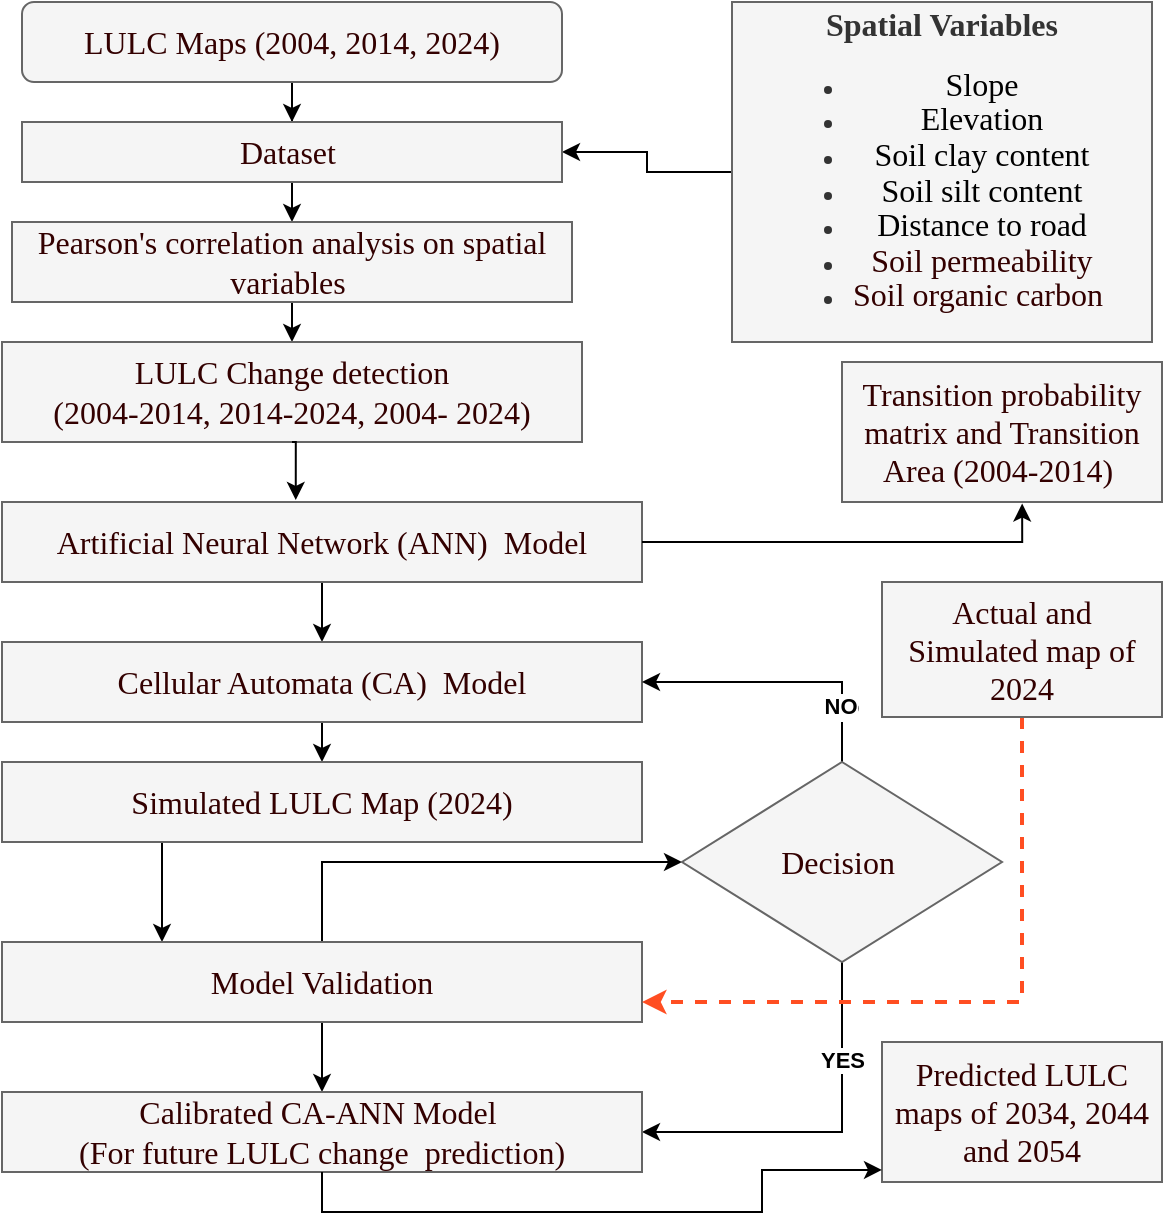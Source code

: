 <mxfile version="27.1.5">
  <diagram name="Page-1" id="OPk5kjBwi-IAKE08nCbM">
    <mxGraphModel dx="872" dy="439" grid="1" gridSize="10" guides="1" tooltips="1" connect="1" arrows="1" fold="1" page="1" pageScale="1" pageWidth="827" pageHeight="1169" math="0" shadow="0">
      <root>
        <mxCell id="0" />
        <mxCell id="1" parent="0" />
        <mxCell id="sF47fYD3JDqUzg65mBdj-51" style="edgeStyle=orthogonalEdgeStyle;rounded=0;orthogonalLoop=1;jettySize=auto;html=1;exitX=0.5;exitY=1;exitDx=0;exitDy=0;" parent="1" source="sF47fYD3JDqUzg65mBdj-2" target="sF47fYD3JDqUzg65mBdj-4" edge="1">
          <mxGeometry relative="1" as="geometry" />
        </mxCell>
        <mxCell id="sF47fYD3JDqUzg65mBdj-2" value="&lt;font face=&quot;Times New Roman&quot; style=&quot;color: rgb(51, 0, 0); font-size: 16px;&quot;&gt;LULC Maps (2004, 2014, 2024)&lt;/font&gt;" style="rounded=1;whiteSpace=wrap;html=1;fillColor=#f5f5f5;fontColor=#333333;strokeColor=#666666;" parent="1" vertex="1">
          <mxGeometry x="120" y="40" width="270" height="40" as="geometry" />
        </mxCell>
        <mxCell id="sF47fYD3JDqUzg65mBdj-21" style="edgeStyle=orthogonalEdgeStyle;rounded=0;orthogonalLoop=1;jettySize=auto;html=1;exitX=0;exitY=0.5;exitDx=0;exitDy=0;entryX=1;entryY=0.5;entryDx=0;entryDy=0;" parent="1" source="sF47fYD3JDqUzg65mBdj-3" target="sF47fYD3JDqUzg65mBdj-4" edge="1">
          <mxGeometry relative="1" as="geometry" />
        </mxCell>
        <mxCell id="sF47fYD3JDqUzg65mBdj-3" value="&lt;div style=&quot;line-height: 110%;&quot;&gt;&lt;b&gt;&lt;font style=&quot;line-height: 110%; font-size: 16px;&quot; face=&quot;Times New Roman&quot;&gt;Spatial Variables&lt;/font&gt;&lt;/b&gt;&lt;div&gt;&lt;ul&gt;&lt;li&gt;&lt;span style=&quot;background-color: transparent; color: light-dark(rgb(0, 0, 0), rgb(255, 255, 255));&quot;&gt;&lt;font size=&quot;3&quot; style=&quot;line-height: 110%;&quot; face=&quot;Times New Roman&quot;&gt;Slope&lt;/font&gt;&lt;/span&gt;&lt;/li&gt;&lt;li&gt;&lt;span style=&quot;background-color: transparent; color: light-dark(rgb(0, 0, 0), rgb(255, 255, 255));&quot;&gt;&lt;font size=&quot;3&quot; style=&quot;line-height: 110%;&quot; face=&quot;Times New Roman&quot;&gt;Elevation&lt;/font&gt;&lt;/span&gt;&lt;/li&gt;&lt;li&gt;&lt;span style=&quot;background-color: transparent; color: light-dark(rgb(0, 0, 0), rgb(255, 255, 255));&quot;&gt;&lt;font size=&quot;3&quot; style=&quot;line-height: 110%;&quot; face=&quot;Times New Roman&quot;&gt;Soil clay content&lt;/font&gt;&lt;/span&gt;&lt;/li&gt;&lt;li&gt;&lt;span style=&quot;background-color: transparent; color: light-dark(rgb(0, 0, 0), rgb(255, 255, 255));&quot;&gt;&lt;font size=&quot;3&quot; style=&quot;line-height: 110%;&quot; face=&quot;Times New Roman&quot;&gt;Soil silt content&lt;/font&gt;&lt;/span&gt;&lt;/li&gt;&lt;li&gt;&lt;span style=&quot;background-color: transparent; color: light-dark(rgb(0, 0, 0), rgb(255, 255, 255));&quot;&gt;&lt;font size=&quot;3&quot; style=&quot;line-height: 110%;&quot; face=&quot;Times New Roman&quot;&gt;Distance to road&lt;/font&gt;&lt;/span&gt;&lt;/li&gt;&lt;li&gt;&lt;font size=&quot;3&quot; style=&quot;line-height: 110%; color: rgb(51, 0, 0);&quot; face=&quot;Times New Roman&quot;&gt;Soil permeability&lt;/font&gt;&lt;/li&gt;&lt;li&gt;&lt;font size=&quot;3&quot; style=&quot;line-height: 110%;&quot; face=&quot;Times New Roman&quot;&gt;&lt;font style=&quot;color: rgb(51, 0, 0);&quot;&gt;Soil organic carbon&lt;/font&gt;&amp;nbsp;&lt;/font&gt;&lt;/li&gt;&lt;/ul&gt;&lt;/div&gt;&lt;/div&gt;" style="rounded=0;whiteSpace=wrap;html=1;fillColor=#f5f5f5;fontColor=#333333;strokeColor=#666666;" parent="1" vertex="1">
          <mxGeometry x="475" y="40" width="210" height="170" as="geometry" />
        </mxCell>
        <mxCell id="sF47fYD3JDqUzg65mBdj-22" style="edgeStyle=orthogonalEdgeStyle;rounded=0;orthogonalLoop=1;jettySize=auto;html=1;exitX=0.5;exitY=1;exitDx=0;exitDy=0;entryX=0.5;entryY=0;entryDx=0;entryDy=0;" parent="1" source="sF47fYD3JDqUzg65mBdj-4" target="sF47fYD3JDqUzg65mBdj-5" edge="1">
          <mxGeometry relative="1" as="geometry" />
        </mxCell>
        <mxCell id="sF47fYD3JDqUzg65mBdj-4" value="&lt;font face=&quot;Times New Roman&quot; style=&quot;color: rgb(51, 0, 0); font-size: 16px;&quot;&gt;Dataset&amp;nbsp;&lt;/font&gt;" style="rounded=0;whiteSpace=wrap;html=1;fillColor=#f5f5f5;fontColor=#333333;strokeColor=#666666;" parent="1" vertex="1">
          <mxGeometry x="120" y="100" width="270" height="30" as="geometry" />
        </mxCell>
        <mxCell id="sF47fYD3JDqUzg65mBdj-23" style="edgeStyle=orthogonalEdgeStyle;rounded=0;orthogonalLoop=1;jettySize=auto;html=1;exitX=0.5;exitY=1;exitDx=0;exitDy=0;entryX=0.5;entryY=0;entryDx=0;entryDy=0;" parent="1" source="sF47fYD3JDqUzg65mBdj-5" target="sF47fYD3JDqUzg65mBdj-6" edge="1">
          <mxGeometry relative="1" as="geometry" />
        </mxCell>
        <mxCell id="sF47fYD3JDqUzg65mBdj-5" value="&lt;font style=&quot;color: rgb(51, 0, 0); font-size: 16px;&quot; face=&quot;Times New Roman&quot;&gt;Pearson&#39;s correlation analysis on spatial variables&amp;nbsp;&lt;/font&gt;" style="rounded=0;whiteSpace=wrap;html=1;fillColor=#f5f5f5;fontColor=#333333;strokeColor=#666666;" parent="1" vertex="1">
          <mxGeometry x="115" y="150" width="280" height="40" as="geometry" />
        </mxCell>
        <mxCell id="sF47fYD3JDqUzg65mBdj-6" value="&lt;font face=&quot;Times New Roman&quot; style=&quot;font-weight: normal; color: rgb(51, 0, 0); font-size: 16px;&quot;&gt;LULC Change detection&lt;br&gt;(2004-2014, 2014-2024, 2004- 2024)&lt;/font&gt;" style="rounded=0;whiteSpace=wrap;html=1;fontStyle=1;fillColor=#f5f5f5;fontColor=#333333;strokeColor=#666666;" parent="1" vertex="1">
          <mxGeometry x="110" y="210" width="290" height="50" as="geometry" />
        </mxCell>
        <mxCell id="sF47fYD3JDqUzg65mBdj-26" style="edgeStyle=orthogonalEdgeStyle;rounded=0;orthogonalLoop=1;jettySize=auto;html=1;exitX=0.5;exitY=1;exitDx=0;exitDy=0;entryX=0.5;entryY=0;entryDx=0;entryDy=0;" parent="1" source="sF47fYD3JDqUzg65mBdj-8" target="sF47fYD3JDqUzg65mBdj-10" edge="1">
          <mxGeometry relative="1" as="geometry" />
        </mxCell>
        <mxCell id="sF47fYD3JDqUzg65mBdj-8" value="&lt;font style=&quot;font-weight: normal; color: rgb(51, 0, 0); font-size: 16px;&quot; face=&quot;Times New Roman&quot;&gt;Artificial Neural Network (ANN)&amp;nbsp; Model&lt;/font&gt;" style="rounded=0;whiteSpace=wrap;html=1;fontStyle=1;fillColor=#f5f5f5;fontColor=#333333;strokeColor=#666666;" parent="1" vertex="1">
          <mxGeometry x="110" y="290" width="320" height="40" as="geometry" />
        </mxCell>
        <mxCell id="sF47fYD3JDqUzg65mBdj-9" value="&lt;font face=&quot;Times New Roman&quot; style=&quot;font-weight: normal; color: rgb(51, 0, 0); font-size: 16px;&quot;&gt;Transition probability matrix and Transition Area (2004-2014)&amp;nbsp;&lt;/font&gt;" style="rounded=0;whiteSpace=wrap;html=1;fontStyle=1;fillColor=#f5f5f5;fontColor=#333333;strokeColor=#666666;" parent="1" vertex="1">
          <mxGeometry x="530" y="220" width="160" height="70" as="geometry" />
        </mxCell>
        <mxCell id="sF47fYD3JDqUzg65mBdj-27" style="edgeStyle=orthogonalEdgeStyle;rounded=0;orthogonalLoop=1;jettySize=auto;html=1;exitX=0.5;exitY=1;exitDx=0;exitDy=0;entryX=0.5;entryY=0;entryDx=0;entryDy=0;" parent="1" source="sF47fYD3JDqUzg65mBdj-10" target="sF47fYD3JDqUzg65mBdj-13" edge="1">
          <mxGeometry relative="1" as="geometry" />
        </mxCell>
        <mxCell id="sF47fYD3JDqUzg65mBdj-10" value="&lt;font face=&quot;Times New Roman&quot; style=&quot;font-weight: normal; color: rgb(51, 0, 0); font-size: 16px;&quot;&gt;Cellular Automata (CA)&amp;nbsp; Model&lt;/font&gt;" style="rounded=0;whiteSpace=wrap;html=1;fontStyle=1;fillColor=#f5f5f5;fontColor=#333333;strokeColor=#666666;" parent="1" vertex="1">
          <mxGeometry x="110" y="360" width="320" height="40" as="geometry" />
        </mxCell>
        <mxCell id="sF47fYD3JDqUzg65mBdj-37" style="edgeStyle=orthogonalEdgeStyle;rounded=0;orthogonalLoop=1;jettySize=auto;html=1;exitX=0.25;exitY=1;exitDx=0;exitDy=0;entryX=0.25;entryY=0;entryDx=0;entryDy=0;" parent="1" source="sF47fYD3JDqUzg65mBdj-13" target="sF47fYD3JDqUzg65mBdj-14" edge="1">
          <mxGeometry relative="1" as="geometry" />
        </mxCell>
        <mxCell id="sF47fYD3JDqUzg65mBdj-13" value="&lt;font face=&quot;Times New Roman&quot; style=&quot;font-weight: normal; color: rgb(51, 0, 0); font-size: 16px;&quot;&gt;Simulated LULC Map (2024)&lt;/font&gt;" style="rounded=0;whiteSpace=wrap;html=1;fontStyle=1;fillColor=#f5f5f5;fontColor=#333333;strokeColor=#666666;" parent="1" vertex="1">
          <mxGeometry x="110" y="420" width="320" height="40" as="geometry" />
        </mxCell>
        <mxCell id="sF47fYD3JDqUzg65mBdj-32" style="edgeStyle=orthogonalEdgeStyle;rounded=0;orthogonalLoop=1;jettySize=auto;html=1;exitX=0.5;exitY=0;exitDx=0;exitDy=0;entryX=0;entryY=0.5;entryDx=0;entryDy=0;" parent="1" source="sF47fYD3JDqUzg65mBdj-14" target="sF47fYD3JDqUzg65mBdj-15" edge="1">
          <mxGeometry relative="1" as="geometry" />
        </mxCell>
        <mxCell id="sF47fYD3JDqUzg65mBdj-46" style="edgeStyle=orthogonalEdgeStyle;rounded=0;orthogonalLoop=1;jettySize=auto;html=1;exitX=0.5;exitY=1;exitDx=0;exitDy=0;entryX=0.5;entryY=0;entryDx=0;entryDy=0;" parent="1" source="sF47fYD3JDqUzg65mBdj-14" target="sF47fYD3JDqUzg65mBdj-17" edge="1">
          <mxGeometry relative="1" as="geometry" />
        </mxCell>
        <mxCell id="sF47fYD3JDqUzg65mBdj-14" value="&lt;span style=&quot;font-weight: normal;&quot;&gt;&lt;font face=&quot;Times New Roman&quot; style=&quot;color: rgb(51, 0, 0); font-size: 16px;&quot;&gt;Model Validation&lt;/font&gt;&lt;/span&gt;" style="rounded=0;whiteSpace=wrap;html=1;fontStyle=1;fillColor=#f5f5f5;fontColor=#333333;strokeColor=#666666;" parent="1" vertex="1">
          <mxGeometry x="110" y="510" width="320" height="40" as="geometry" />
        </mxCell>
        <mxCell id="sF47fYD3JDqUzg65mBdj-30" style="edgeStyle=orthogonalEdgeStyle;rounded=0;orthogonalLoop=1;jettySize=auto;html=1;exitX=0.5;exitY=0;exitDx=0;exitDy=0;entryX=1;entryY=0.5;entryDx=0;entryDy=0;" parent="1" source="sF47fYD3JDqUzg65mBdj-15" target="sF47fYD3JDqUzg65mBdj-10" edge="1">
          <mxGeometry relative="1" as="geometry" />
        </mxCell>
        <mxCell id="sF47fYD3JDqUzg65mBdj-42" value="NO" style="edgeLabel;html=1;align=center;verticalAlign=middle;resizable=0;points=[];" parent="sF47fYD3JDqUzg65mBdj-30" vertex="1" connectable="0">
          <mxGeometry x="-0.61" relative="1" as="geometry">
            <mxPoint as="offset" />
          </mxGeometry>
        </mxCell>
        <mxCell id="sF47fYD3JDqUzg65mBdj-45" value="&lt;b&gt;NO&lt;/b&gt;" style="edgeLabel;html=1;align=center;verticalAlign=middle;resizable=0;points=[];" parent="sF47fYD3JDqUzg65mBdj-30" vertex="1" connectable="0">
          <mxGeometry x="-0.6" y="1" relative="1" as="geometry">
            <mxPoint as="offset" />
          </mxGeometry>
        </mxCell>
        <mxCell id="sF47fYD3JDqUzg65mBdj-36" style="edgeStyle=orthogonalEdgeStyle;rounded=0;orthogonalLoop=1;jettySize=auto;html=1;exitX=0.5;exitY=1;exitDx=0;exitDy=0;entryX=1;entryY=0.5;entryDx=0;entryDy=0;" parent="1" source="sF47fYD3JDqUzg65mBdj-15" target="sF47fYD3JDqUzg65mBdj-17" edge="1">
          <mxGeometry relative="1" as="geometry" />
        </mxCell>
        <mxCell id="sF47fYD3JDqUzg65mBdj-41" value="&lt;b&gt;YES&lt;/b&gt;" style="edgeLabel;html=1;align=center;verticalAlign=middle;resizable=0;points=[];" parent="sF47fYD3JDqUzg65mBdj-36" vertex="1" connectable="0">
          <mxGeometry x="-0.733" y="1" relative="1" as="geometry">
            <mxPoint x="-1" y="24" as="offset" />
          </mxGeometry>
        </mxCell>
        <mxCell id="sF47fYD3JDqUzg65mBdj-15" value="&lt;font style=&quot;color: rgb(51, 0, 0); font-size: 16px;&quot; face=&quot;Times New Roman&quot;&gt;Decision&amp;nbsp;&lt;/font&gt;" style="rhombus;whiteSpace=wrap;html=1;fillColor=#f5f5f5;fontColor=#333333;strokeColor=#666666;" parent="1" vertex="1">
          <mxGeometry x="450" y="420" width="160" height="100" as="geometry" />
        </mxCell>
        <mxCell id="sF47fYD3JDqUzg65mBdj-35" style="edgeStyle=orthogonalEdgeStyle;rounded=0;orthogonalLoop=1;jettySize=auto;html=1;exitX=0.5;exitY=1;exitDx=0;exitDy=0;entryX=1;entryY=0.75;entryDx=0;entryDy=0;dashed=1;strokeColor=#FF4E22;strokeWidth=2;" parent="1" source="sF47fYD3JDqUzg65mBdj-16" target="sF47fYD3JDqUzg65mBdj-14" edge="1">
          <mxGeometry relative="1" as="geometry" />
        </mxCell>
        <mxCell id="sF47fYD3JDqUzg65mBdj-16" value="&lt;span style=&quot;font-weight: normal;&quot;&gt;&lt;font face=&quot;Times New Roman&quot; style=&quot;color: rgb(51, 0, 0); font-size: 16px;&quot;&gt;Actual and Simulated map of 2024&lt;/font&gt;&lt;/span&gt;" style="rounded=0;whiteSpace=wrap;html=1;fontStyle=1;fillColor=#f5f5f5;fontColor=#333333;strokeColor=#666666;" parent="1" vertex="1">
          <mxGeometry x="550" y="330" width="140" height="67.5" as="geometry" />
        </mxCell>
        <mxCell id="sF47fYD3JDqUzg65mBdj-17" value="&lt;font face=&quot;Times New Roman&quot; style=&quot;font-weight: normal; color: rgb(51, 0, 0); font-size: 16px;&quot;&gt;Calibrated CA-ANN Model&amp;nbsp;&lt;br&gt;(For future LULC change&amp;nbsp; prediction)&lt;/font&gt;" style="rounded=0;whiteSpace=wrap;html=1;fontStyle=1;fillColor=#f5f5f5;fontColor=#333333;strokeColor=#666666;" parent="1" vertex="1">
          <mxGeometry x="110" y="585" width="320" height="40" as="geometry" />
        </mxCell>
        <mxCell id="sF47fYD3JDqUzg65mBdj-18" value="&lt;font face=&quot;Times New Roman&quot; style=&quot;font-weight: normal; color: rgb(51, 0, 0); font-size: 16px;&quot;&gt;Predicted LULC maps of 2034, 2044 and 2054&lt;/font&gt;" style="rounded=0;whiteSpace=wrap;html=1;fontStyle=1;fillColor=#f5f5f5;fontColor=#333333;strokeColor=#666666;" parent="1" vertex="1">
          <mxGeometry x="550" y="560" width="140" height="70" as="geometry" />
        </mxCell>
        <mxCell id="sF47fYD3JDqUzg65mBdj-24" style="edgeStyle=orthogonalEdgeStyle;rounded=0;orthogonalLoop=1;jettySize=auto;html=1;exitX=0.5;exitY=1;exitDx=0;exitDy=0;entryX=0.459;entryY=-0.025;entryDx=0;entryDy=0;entryPerimeter=0;" parent="1" source="sF47fYD3JDqUzg65mBdj-6" target="sF47fYD3JDqUzg65mBdj-8" edge="1">
          <mxGeometry relative="1" as="geometry" />
        </mxCell>
        <mxCell id="sF47fYD3JDqUzg65mBdj-25" style="edgeStyle=orthogonalEdgeStyle;rounded=0;orthogonalLoop=1;jettySize=auto;html=1;exitX=1;exitY=0.5;exitDx=0;exitDy=0;entryX=0.563;entryY=1.011;entryDx=0;entryDy=0;entryPerimeter=0;" parent="1" source="sF47fYD3JDqUzg65mBdj-8" target="sF47fYD3JDqUzg65mBdj-9" edge="1">
          <mxGeometry relative="1" as="geometry" />
        </mxCell>
        <mxCell id="Ys7nFp9aQk9juGcv6nOI-1" style="edgeStyle=orthogonalEdgeStyle;rounded=0;orthogonalLoop=1;jettySize=auto;html=1;exitX=0.5;exitY=1;exitDx=0;exitDy=0;entryX=0;entryY=0.914;entryDx=0;entryDy=0;entryPerimeter=0;" edge="1" parent="1" source="sF47fYD3JDqUzg65mBdj-17" target="sF47fYD3JDqUzg65mBdj-18">
          <mxGeometry relative="1" as="geometry" />
        </mxCell>
      </root>
    </mxGraphModel>
  </diagram>
</mxfile>
